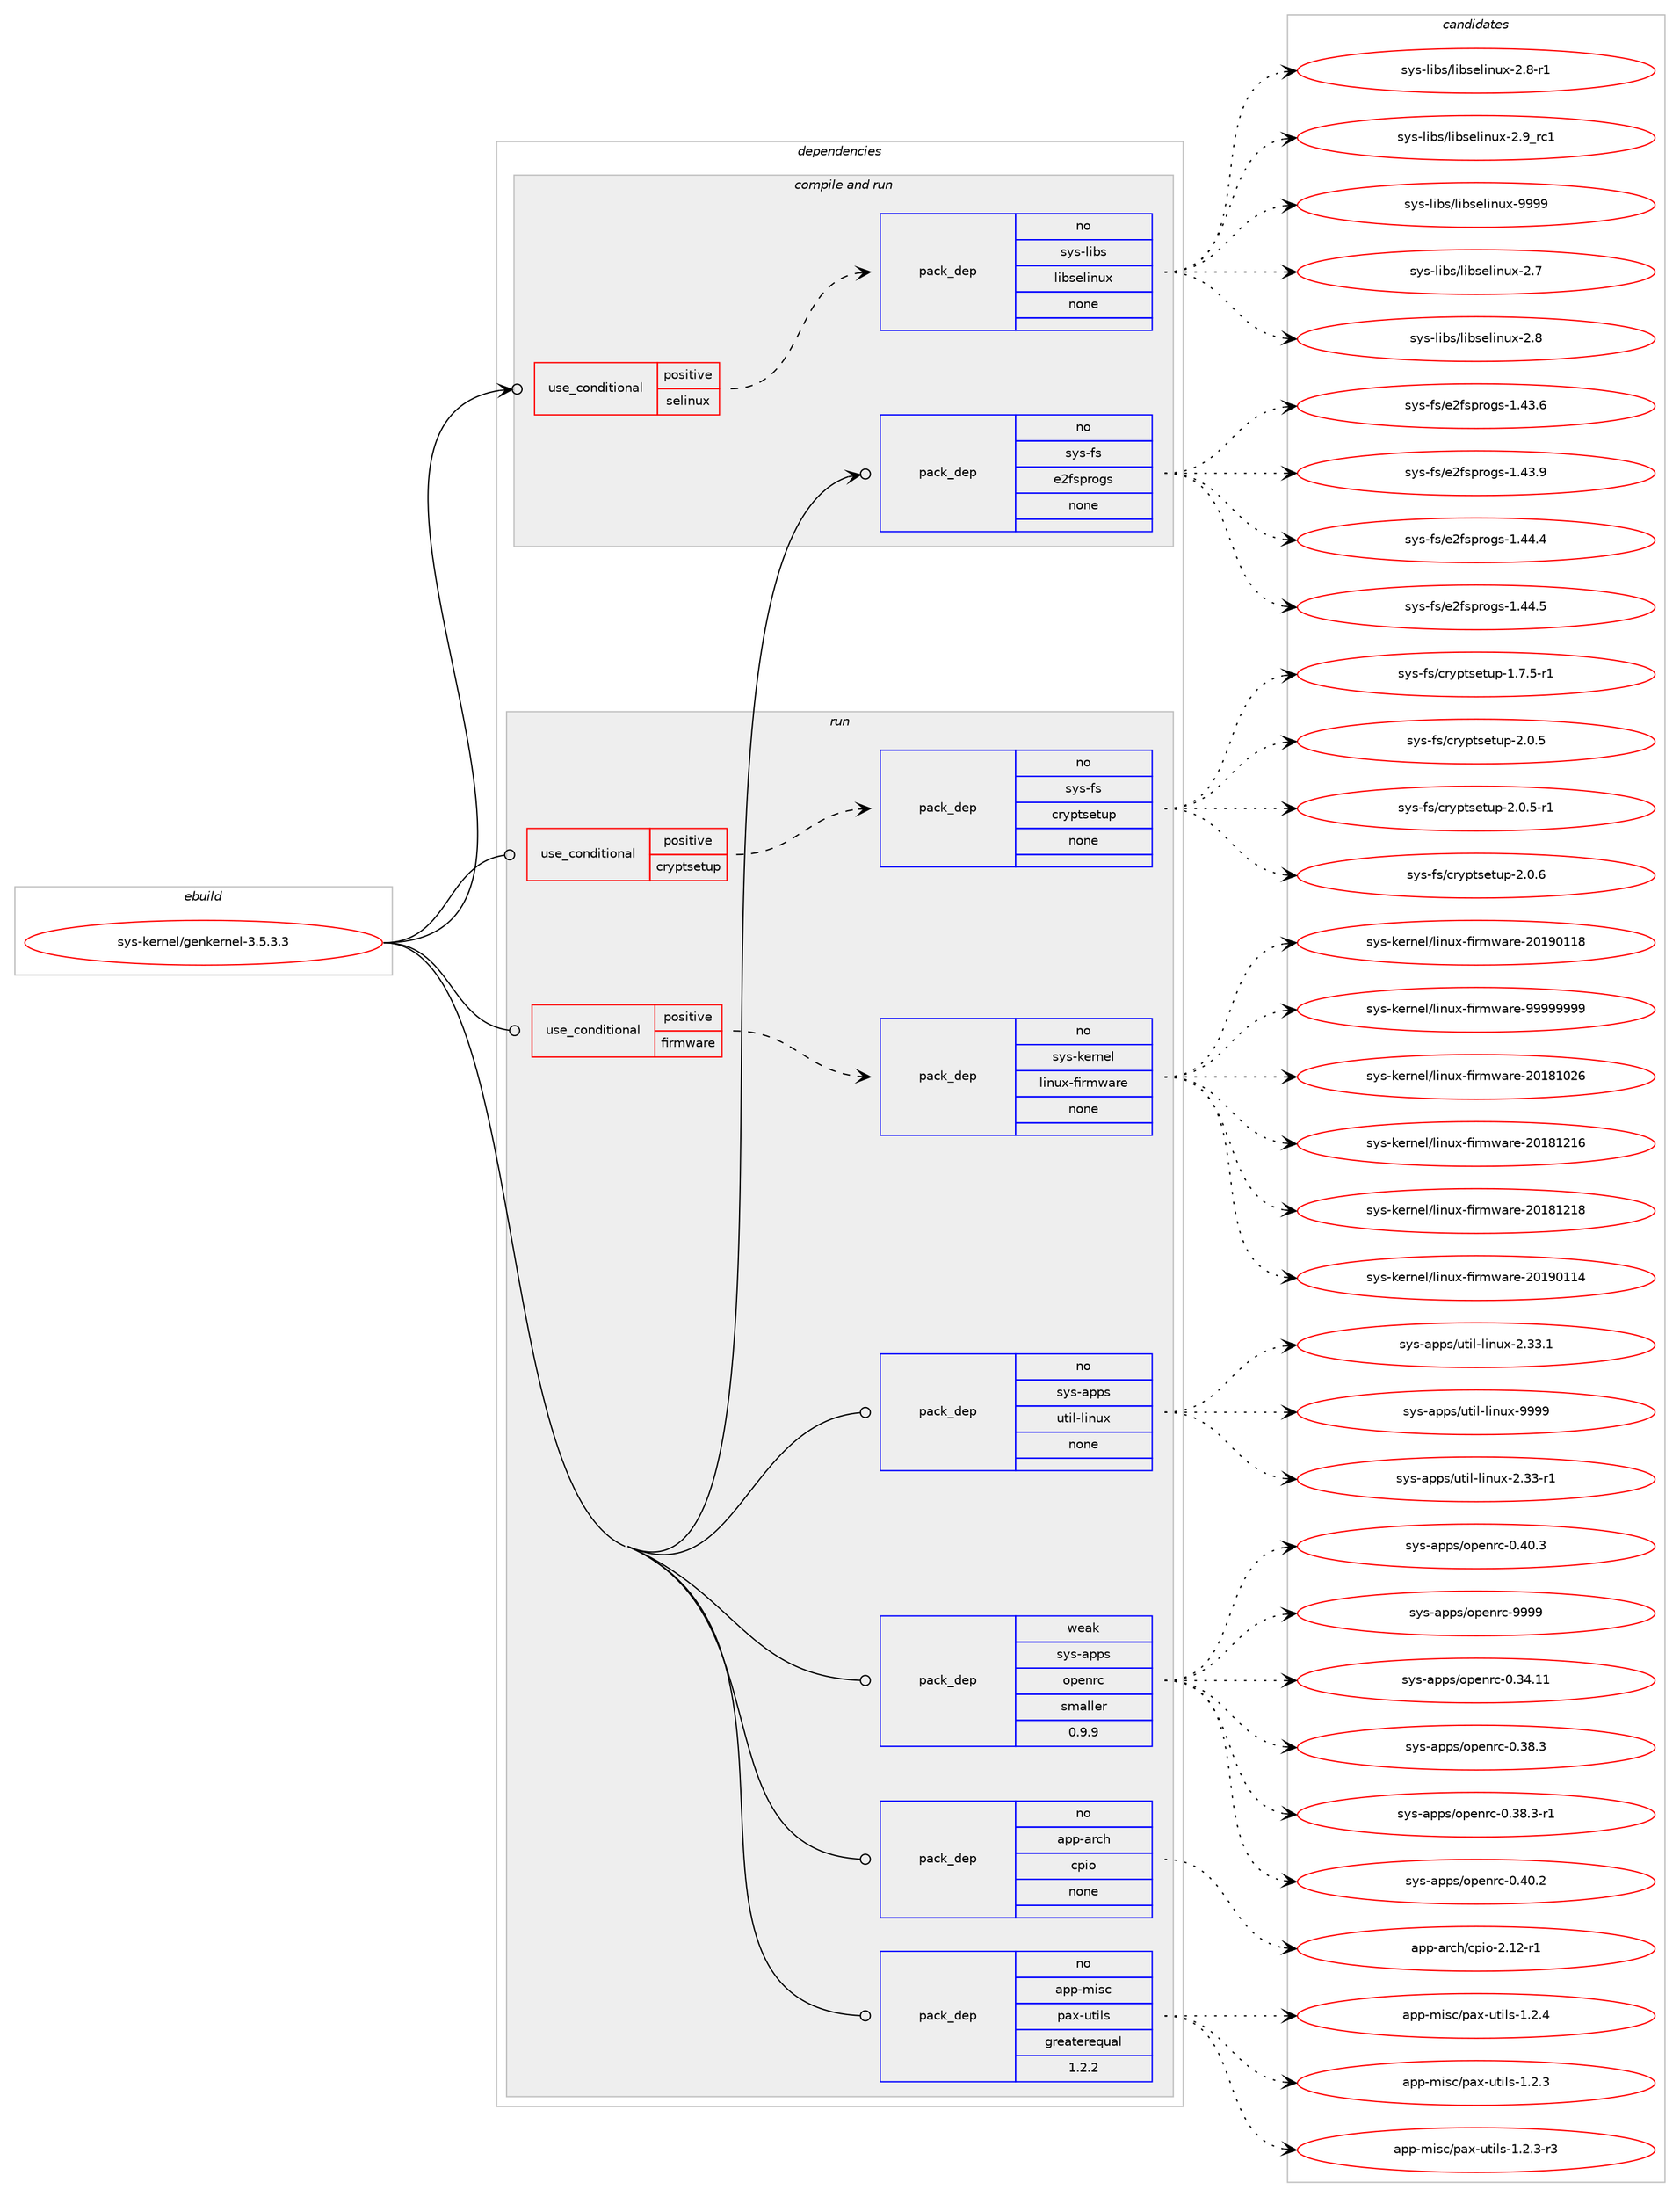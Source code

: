 digraph prolog {

# *************
# Graph options
# *************

newrank=true;
concentrate=true;
compound=true;
graph [rankdir=LR,fontname=Helvetica,fontsize=10,ranksep=1.5];#, ranksep=2.5, nodesep=0.2];
edge  [arrowhead=vee];
node  [fontname=Helvetica,fontsize=10];

# **********
# The ebuild
# **********

subgraph cluster_leftcol {
color=gray;
rank=same;
label=<<i>ebuild</i>>;
id [label="sys-kernel/genkernel-3.5.3.3", color=red, width=4, href="../sys-kernel/genkernel-3.5.3.3.svg"];
}

# ****************
# The dependencies
# ****************

subgraph cluster_midcol {
color=gray;
label=<<i>dependencies</i>>;
subgraph cluster_compile {
fillcolor="#eeeeee";
style=filled;
label=<<i>compile</i>>;
}
subgraph cluster_compileandrun {
fillcolor="#eeeeee";
style=filled;
label=<<i>compile and run</i>>;
subgraph cond1021 {
dependency6606 [label=<<TABLE BORDER="0" CELLBORDER="1" CELLSPACING="0" CELLPADDING="4"><TR><TD ROWSPAN="3" CELLPADDING="10">use_conditional</TD></TR><TR><TD>positive</TD></TR><TR><TD>selinux</TD></TR></TABLE>>, shape=none, color=red];
subgraph pack5434 {
dependency6607 [label=<<TABLE BORDER="0" CELLBORDER="1" CELLSPACING="0" CELLPADDING="4" WIDTH="220"><TR><TD ROWSPAN="6" CELLPADDING="30">pack_dep</TD></TR><TR><TD WIDTH="110">no</TD></TR><TR><TD>sys-libs</TD></TR><TR><TD>libselinux</TD></TR><TR><TD>none</TD></TR><TR><TD></TD></TR></TABLE>>, shape=none, color=blue];
}
dependency6606:e -> dependency6607:w [weight=20,style="dashed",arrowhead="vee"];
}
id:e -> dependency6606:w [weight=20,style="solid",arrowhead="odotvee"];
subgraph pack5435 {
dependency6608 [label=<<TABLE BORDER="0" CELLBORDER="1" CELLSPACING="0" CELLPADDING="4" WIDTH="220"><TR><TD ROWSPAN="6" CELLPADDING="30">pack_dep</TD></TR><TR><TD WIDTH="110">no</TD></TR><TR><TD>sys-fs</TD></TR><TR><TD>e2fsprogs</TD></TR><TR><TD>none</TD></TR><TR><TD></TD></TR></TABLE>>, shape=none, color=blue];
}
id:e -> dependency6608:w [weight=20,style="solid",arrowhead="odotvee"];
}
subgraph cluster_run {
fillcolor="#eeeeee";
style=filled;
label=<<i>run</i>>;
subgraph cond1022 {
dependency6609 [label=<<TABLE BORDER="0" CELLBORDER="1" CELLSPACING="0" CELLPADDING="4"><TR><TD ROWSPAN="3" CELLPADDING="10">use_conditional</TD></TR><TR><TD>positive</TD></TR><TR><TD>cryptsetup</TD></TR></TABLE>>, shape=none, color=red];
subgraph pack5436 {
dependency6610 [label=<<TABLE BORDER="0" CELLBORDER="1" CELLSPACING="0" CELLPADDING="4" WIDTH="220"><TR><TD ROWSPAN="6" CELLPADDING="30">pack_dep</TD></TR><TR><TD WIDTH="110">no</TD></TR><TR><TD>sys-fs</TD></TR><TR><TD>cryptsetup</TD></TR><TR><TD>none</TD></TR><TR><TD></TD></TR></TABLE>>, shape=none, color=blue];
}
dependency6609:e -> dependency6610:w [weight=20,style="dashed",arrowhead="vee"];
}
id:e -> dependency6609:w [weight=20,style="solid",arrowhead="odot"];
subgraph cond1023 {
dependency6611 [label=<<TABLE BORDER="0" CELLBORDER="1" CELLSPACING="0" CELLPADDING="4"><TR><TD ROWSPAN="3" CELLPADDING="10">use_conditional</TD></TR><TR><TD>positive</TD></TR><TR><TD>firmware</TD></TR></TABLE>>, shape=none, color=red];
subgraph pack5437 {
dependency6612 [label=<<TABLE BORDER="0" CELLBORDER="1" CELLSPACING="0" CELLPADDING="4" WIDTH="220"><TR><TD ROWSPAN="6" CELLPADDING="30">pack_dep</TD></TR><TR><TD WIDTH="110">no</TD></TR><TR><TD>sys-kernel</TD></TR><TR><TD>linux-firmware</TD></TR><TR><TD>none</TD></TR><TR><TD></TD></TR></TABLE>>, shape=none, color=blue];
}
dependency6611:e -> dependency6612:w [weight=20,style="dashed",arrowhead="vee"];
}
id:e -> dependency6611:w [weight=20,style="solid",arrowhead="odot"];
subgraph pack5438 {
dependency6613 [label=<<TABLE BORDER="0" CELLBORDER="1" CELLSPACING="0" CELLPADDING="4" WIDTH="220"><TR><TD ROWSPAN="6" CELLPADDING="30">pack_dep</TD></TR><TR><TD WIDTH="110">no</TD></TR><TR><TD>app-arch</TD></TR><TR><TD>cpio</TD></TR><TR><TD>none</TD></TR><TR><TD></TD></TR></TABLE>>, shape=none, color=blue];
}
id:e -> dependency6613:w [weight=20,style="solid",arrowhead="odot"];
subgraph pack5439 {
dependency6614 [label=<<TABLE BORDER="0" CELLBORDER="1" CELLSPACING="0" CELLPADDING="4" WIDTH="220"><TR><TD ROWSPAN="6" CELLPADDING="30">pack_dep</TD></TR><TR><TD WIDTH="110">no</TD></TR><TR><TD>app-misc</TD></TR><TR><TD>pax-utils</TD></TR><TR><TD>greaterequal</TD></TR><TR><TD>1.2.2</TD></TR></TABLE>>, shape=none, color=blue];
}
id:e -> dependency6614:w [weight=20,style="solid",arrowhead="odot"];
subgraph pack5440 {
dependency6615 [label=<<TABLE BORDER="0" CELLBORDER="1" CELLSPACING="0" CELLPADDING="4" WIDTH="220"><TR><TD ROWSPAN="6" CELLPADDING="30">pack_dep</TD></TR><TR><TD WIDTH="110">no</TD></TR><TR><TD>sys-apps</TD></TR><TR><TD>util-linux</TD></TR><TR><TD>none</TD></TR><TR><TD></TD></TR></TABLE>>, shape=none, color=blue];
}
id:e -> dependency6615:w [weight=20,style="solid",arrowhead="odot"];
subgraph pack5441 {
dependency6616 [label=<<TABLE BORDER="0" CELLBORDER="1" CELLSPACING="0" CELLPADDING="4" WIDTH="220"><TR><TD ROWSPAN="6" CELLPADDING="30">pack_dep</TD></TR><TR><TD WIDTH="110">weak</TD></TR><TR><TD>sys-apps</TD></TR><TR><TD>openrc</TD></TR><TR><TD>smaller</TD></TR><TR><TD>0.9.9</TD></TR></TABLE>>, shape=none, color=blue];
}
id:e -> dependency6616:w [weight=20,style="solid",arrowhead="odot"];
}
}

# **************
# The candidates
# **************

subgraph cluster_choices {
rank=same;
color=gray;
label=<<i>candidates</i>>;

subgraph choice5434 {
color=black;
nodesep=1;
choice1151211154510810598115471081059811510110810511011712045504655 [label="sys-libs/libselinux-2.7", color=red, width=4,href="../sys-libs/libselinux-2.7.svg"];
choice1151211154510810598115471081059811510110810511011712045504656 [label="sys-libs/libselinux-2.8", color=red, width=4,href="../sys-libs/libselinux-2.8.svg"];
choice11512111545108105981154710810598115101108105110117120455046564511449 [label="sys-libs/libselinux-2.8-r1", color=red, width=4,href="../sys-libs/libselinux-2.8-r1.svg"];
choice1151211154510810598115471081059811510110810511011712045504657951149949 [label="sys-libs/libselinux-2.9_rc1", color=red, width=4,href="../sys-libs/libselinux-2.9_rc1.svg"];
choice115121115451081059811547108105981151011081051101171204557575757 [label="sys-libs/libselinux-9999", color=red, width=4,href="../sys-libs/libselinux-9999.svg"];
dependency6607:e -> choice1151211154510810598115471081059811510110810511011712045504655:w [style=dotted,weight="100"];
dependency6607:e -> choice1151211154510810598115471081059811510110810511011712045504656:w [style=dotted,weight="100"];
dependency6607:e -> choice11512111545108105981154710810598115101108105110117120455046564511449:w [style=dotted,weight="100"];
dependency6607:e -> choice1151211154510810598115471081059811510110810511011712045504657951149949:w [style=dotted,weight="100"];
dependency6607:e -> choice115121115451081059811547108105981151011081051101171204557575757:w [style=dotted,weight="100"];
}
subgraph choice5435 {
color=black;
nodesep=1;
choice11512111545102115471015010211511211411110311545494652514654 [label="sys-fs/e2fsprogs-1.43.6", color=red, width=4,href="../sys-fs/e2fsprogs-1.43.6.svg"];
choice11512111545102115471015010211511211411110311545494652514657 [label="sys-fs/e2fsprogs-1.43.9", color=red, width=4,href="../sys-fs/e2fsprogs-1.43.9.svg"];
choice11512111545102115471015010211511211411110311545494652524652 [label="sys-fs/e2fsprogs-1.44.4", color=red, width=4,href="../sys-fs/e2fsprogs-1.44.4.svg"];
choice11512111545102115471015010211511211411110311545494652524653 [label="sys-fs/e2fsprogs-1.44.5", color=red, width=4,href="../sys-fs/e2fsprogs-1.44.5.svg"];
dependency6608:e -> choice11512111545102115471015010211511211411110311545494652514654:w [style=dotted,weight="100"];
dependency6608:e -> choice11512111545102115471015010211511211411110311545494652514657:w [style=dotted,weight="100"];
dependency6608:e -> choice11512111545102115471015010211511211411110311545494652524652:w [style=dotted,weight="100"];
dependency6608:e -> choice11512111545102115471015010211511211411110311545494652524653:w [style=dotted,weight="100"];
}
subgraph choice5436 {
color=black;
nodesep=1;
choice1151211154510211547991141211121161151011161171124549465546534511449 [label="sys-fs/cryptsetup-1.7.5-r1", color=red, width=4,href="../sys-fs/cryptsetup-1.7.5-r1.svg"];
choice115121115451021154799114121112116115101116117112455046484653 [label="sys-fs/cryptsetup-2.0.5", color=red, width=4,href="../sys-fs/cryptsetup-2.0.5.svg"];
choice1151211154510211547991141211121161151011161171124550464846534511449 [label="sys-fs/cryptsetup-2.0.5-r1", color=red, width=4,href="../sys-fs/cryptsetup-2.0.5-r1.svg"];
choice115121115451021154799114121112116115101116117112455046484654 [label="sys-fs/cryptsetup-2.0.6", color=red, width=4,href="../sys-fs/cryptsetup-2.0.6.svg"];
dependency6610:e -> choice1151211154510211547991141211121161151011161171124549465546534511449:w [style=dotted,weight="100"];
dependency6610:e -> choice115121115451021154799114121112116115101116117112455046484653:w [style=dotted,weight="100"];
dependency6610:e -> choice1151211154510211547991141211121161151011161171124550464846534511449:w [style=dotted,weight="100"];
dependency6610:e -> choice115121115451021154799114121112116115101116117112455046484654:w [style=dotted,weight="100"];
}
subgraph choice5437 {
color=black;
nodesep=1;
choice11512111545107101114110101108471081051101171204510210511410911997114101455048495649485054 [label="sys-kernel/linux-firmware-20181026", color=red, width=4,href="../sys-kernel/linux-firmware-20181026.svg"];
choice11512111545107101114110101108471081051101171204510210511410911997114101455048495649504954 [label="sys-kernel/linux-firmware-20181216", color=red, width=4,href="../sys-kernel/linux-firmware-20181216.svg"];
choice11512111545107101114110101108471081051101171204510210511410911997114101455048495649504956 [label="sys-kernel/linux-firmware-20181218", color=red, width=4,href="../sys-kernel/linux-firmware-20181218.svg"];
choice11512111545107101114110101108471081051101171204510210511410911997114101455048495748494952 [label="sys-kernel/linux-firmware-20190114", color=red, width=4,href="../sys-kernel/linux-firmware-20190114.svg"];
choice11512111545107101114110101108471081051101171204510210511410911997114101455048495748494956 [label="sys-kernel/linux-firmware-20190118", color=red, width=4,href="../sys-kernel/linux-firmware-20190118.svg"];
choice11512111545107101114110101108471081051101171204510210511410911997114101455757575757575757 [label="sys-kernel/linux-firmware-99999999", color=red, width=4,href="../sys-kernel/linux-firmware-99999999.svg"];
dependency6612:e -> choice11512111545107101114110101108471081051101171204510210511410911997114101455048495649485054:w [style=dotted,weight="100"];
dependency6612:e -> choice11512111545107101114110101108471081051101171204510210511410911997114101455048495649504954:w [style=dotted,weight="100"];
dependency6612:e -> choice11512111545107101114110101108471081051101171204510210511410911997114101455048495649504956:w [style=dotted,weight="100"];
dependency6612:e -> choice11512111545107101114110101108471081051101171204510210511410911997114101455048495748494952:w [style=dotted,weight="100"];
dependency6612:e -> choice11512111545107101114110101108471081051101171204510210511410911997114101455048495748494956:w [style=dotted,weight="100"];
dependency6612:e -> choice11512111545107101114110101108471081051101171204510210511410911997114101455757575757575757:w [style=dotted,weight="100"];
}
subgraph choice5438 {
color=black;
nodesep=1;
choice97112112459711499104479911210511145504649504511449 [label="app-arch/cpio-2.12-r1", color=red, width=4,href="../app-arch/cpio-2.12-r1.svg"];
dependency6613:e -> choice97112112459711499104479911210511145504649504511449:w [style=dotted,weight="100"];
}
subgraph choice5439 {
color=black;
nodesep=1;
choice971121124510910511599471129712045117116105108115454946504651 [label="app-misc/pax-utils-1.2.3", color=red, width=4,href="../app-misc/pax-utils-1.2.3.svg"];
choice9711211245109105115994711297120451171161051081154549465046514511451 [label="app-misc/pax-utils-1.2.3-r3", color=red, width=4,href="../app-misc/pax-utils-1.2.3-r3.svg"];
choice971121124510910511599471129712045117116105108115454946504652 [label="app-misc/pax-utils-1.2.4", color=red, width=4,href="../app-misc/pax-utils-1.2.4.svg"];
dependency6614:e -> choice971121124510910511599471129712045117116105108115454946504651:w [style=dotted,weight="100"];
dependency6614:e -> choice9711211245109105115994711297120451171161051081154549465046514511451:w [style=dotted,weight="100"];
dependency6614:e -> choice971121124510910511599471129712045117116105108115454946504652:w [style=dotted,weight="100"];
}
subgraph choice5440 {
color=black;
nodesep=1;
choice1151211154597112112115471171161051084510810511011712045504651514511449 [label="sys-apps/util-linux-2.33-r1", color=red, width=4,href="../sys-apps/util-linux-2.33-r1.svg"];
choice1151211154597112112115471171161051084510810511011712045504651514649 [label="sys-apps/util-linux-2.33.1", color=red, width=4,href="../sys-apps/util-linux-2.33.1.svg"];
choice115121115459711211211547117116105108451081051101171204557575757 [label="sys-apps/util-linux-9999", color=red, width=4,href="../sys-apps/util-linux-9999.svg"];
dependency6615:e -> choice1151211154597112112115471171161051084510810511011712045504651514511449:w [style=dotted,weight="100"];
dependency6615:e -> choice1151211154597112112115471171161051084510810511011712045504651514649:w [style=dotted,weight="100"];
dependency6615:e -> choice115121115459711211211547117116105108451081051101171204557575757:w [style=dotted,weight="100"];
}
subgraph choice5441 {
color=black;
nodesep=1;
choice115121115459711211211547111112101110114994548465152464949 [label="sys-apps/openrc-0.34.11", color=red, width=4,href="../sys-apps/openrc-0.34.11.svg"];
choice1151211154597112112115471111121011101149945484651564651 [label="sys-apps/openrc-0.38.3", color=red, width=4,href="../sys-apps/openrc-0.38.3.svg"];
choice11512111545971121121154711111210111011499454846515646514511449 [label="sys-apps/openrc-0.38.3-r1", color=red, width=4,href="../sys-apps/openrc-0.38.3-r1.svg"];
choice1151211154597112112115471111121011101149945484652484650 [label="sys-apps/openrc-0.40.2", color=red, width=4,href="../sys-apps/openrc-0.40.2.svg"];
choice1151211154597112112115471111121011101149945484652484651 [label="sys-apps/openrc-0.40.3", color=red, width=4,href="../sys-apps/openrc-0.40.3.svg"];
choice115121115459711211211547111112101110114994557575757 [label="sys-apps/openrc-9999", color=red, width=4,href="../sys-apps/openrc-9999.svg"];
dependency6616:e -> choice115121115459711211211547111112101110114994548465152464949:w [style=dotted,weight="100"];
dependency6616:e -> choice1151211154597112112115471111121011101149945484651564651:w [style=dotted,weight="100"];
dependency6616:e -> choice11512111545971121121154711111210111011499454846515646514511449:w [style=dotted,weight="100"];
dependency6616:e -> choice1151211154597112112115471111121011101149945484652484650:w [style=dotted,weight="100"];
dependency6616:e -> choice1151211154597112112115471111121011101149945484652484651:w [style=dotted,weight="100"];
dependency6616:e -> choice115121115459711211211547111112101110114994557575757:w [style=dotted,weight="100"];
}
}

}
